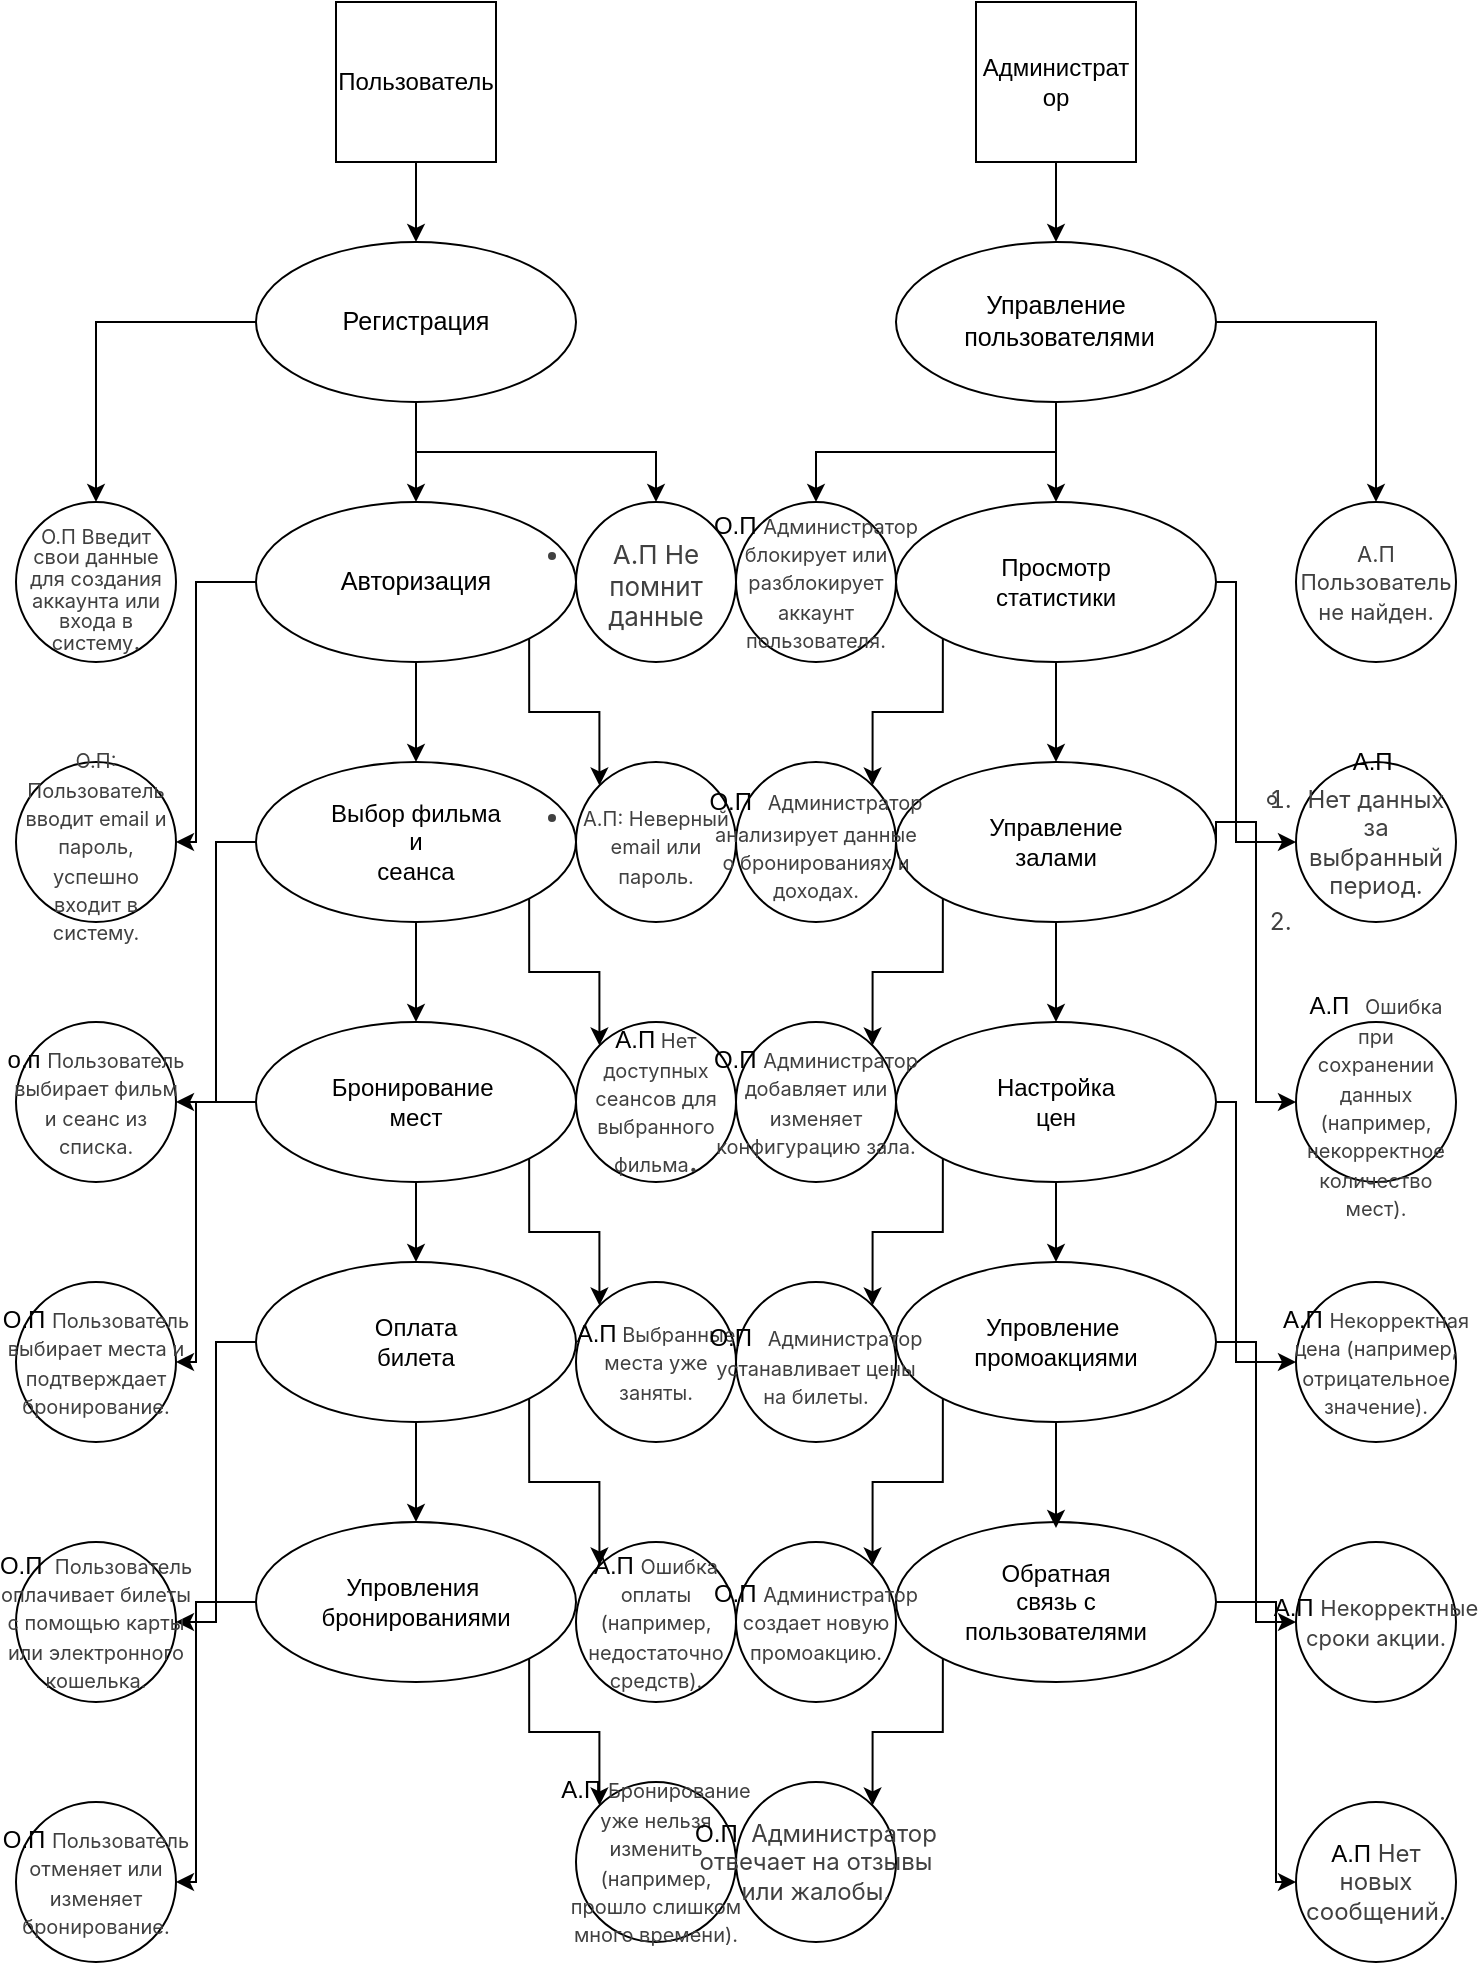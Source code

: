 <mxfile version="26.0.16">
  <diagram name="Страница — 1" id="d5ncUPp-Y7stNYp6Yt5m">
    <mxGraphModel dx="1716" dy="426" grid="1" gridSize="10" guides="1" tooltips="1" connect="1" arrows="1" fold="1" page="1" pageScale="1" pageWidth="827" pageHeight="1169" math="0" shadow="0">
      <root>
        <mxCell id="0" />
        <mxCell id="1" parent="0" />
        <mxCell id="gx5n5uFEGj_IMHzRLxVu-51" style="edgeStyle=orthogonalEdgeStyle;rounded=0;orthogonalLoop=1;jettySize=auto;html=1;exitX=0.5;exitY=1;exitDx=0;exitDy=0;entryX=0.5;entryY=0;entryDx=0;entryDy=0;align=center;" edge="1" parent="1" source="gx5n5uFEGj_IMHzRLxVu-30" target="gx5n5uFEGj_IMHzRLxVu-32">
          <mxGeometry relative="1" as="geometry" />
        </mxCell>
        <mxCell id="gx5n5uFEGj_IMHzRLxVu-30" value="Пользователь" style="whiteSpace=wrap;html=1;aspect=fixed;" vertex="1" parent="1">
          <mxGeometry x="40" y="20" width="80" height="80" as="geometry" />
        </mxCell>
        <mxCell id="gx5n5uFEGj_IMHzRLxVu-58" style="edgeStyle=orthogonalEdgeStyle;rounded=0;orthogonalLoop=1;jettySize=auto;html=1;exitX=0.5;exitY=1;exitDx=0;exitDy=0;entryX=0.5;entryY=0;entryDx=0;entryDy=0;align=center;" edge="1" parent="1" source="gx5n5uFEGj_IMHzRLxVu-31" target="gx5n5uFEGj_IMHzRLxVu-33">
          <mxGeometry relative="1" as="geometry" />
        </mxCell>
        <mxCell id="gx5n5uFEGj_IMHzRLxVu-31" value="Администрат&lt;div&gt;ор&lt;/div&gt;" style="whiteSpace=wrap;html=1;aspect=fixed;" vertex="1" parent="1">
          <mxGeometry x="360" y="20" width="80" height="80" as="geometry" />
        </mxCell>
        <mxCell id="gx5n5uFEGj_IMHzRLxVu-52" style="edgeStyle=orthogonalEdgeStyle;rounded=0;orthogonalLoop=1;jettySize=auto;html=1;exitX=0.5;exitY=1;exitDx=0;exitDy=0;align=center;" edge="1" parent="1" source="gx5n5uFEGj_IMHzRLxVu-32" target="gx5n5uFEGj_IMHzRLxVu-34">
          <mxGeometry relative="1" as="geometry" />
        </mxCell>
        <mxCell id="gx5n5uFEGj_IMHzRLxVu-90" style="edgeStyle=orthogonalEdgeStyle;rounded=0;orthogonalLoop=1;jettySize=auto;html=1;entryX=0.5;entryY=0;entryDx=0;entryDy=0;align=center;" edge="1" parent="1" source="gx5n5uFEGj_IMHzRLxVu-32" target="gx5n5uFEGj_IMHzRLxVu-69">
          <mxGeometry relative="1" as="geometry" />
        </mxCell>
        <mxCell id="gx5n5uFEGj_IMHzRLxVu-91" style="edgeStyle=orthogonalEdgeStyle;rounded=0;orthogonalLoop=1;jettySize=auto;html=1;entryX=0.5;entryY=0;entryDx=0;entryDy=0;align=center;" edge="1" parent="1" source="gx5n5uFEGj_IMHzRLxVu-32" target="gx5n5uFEGj_IMHzRLxVu-68">
          <mxGeometry relative="1" as="geometry" />
        </mxCell>
        <mxCell id="gx5n5uFEGj_IMHzRLxVu-32" value="&lt;pre style=&quot;font-family: var(--ds-font-family-code); overflow: auto; padding: calc(var(--ds-md-zoom)*8px)calc(var(--ds-md-zoom)*12px); text-wrap-mode: wrap; word-break: break-all; font-size: 12.573px; margin-top: 0px !important; margin-bottom: 0px !important;&quot;&gt;&lt;font style=&quot;color: rgb(0, 0, 0);&quot;&gt;Регистрация&lt;/font&gt;&lt;/pre&gt;" style="ellipse;whiteSpace=wrap;html=1;align=center;" vertex="1" parent="1">
          <mxGeometry y="140" width="160" height="80" as="geometry" />
        </mxCell>
        <mxCell id="gx5n5uFEGj_IMHzRLxVu-59" style="edgeStyle=orthogonalEdgeStyle;rounded=0;orthogonalLoop=1;jettySize=auto;html=1;exitX=0.5;exitY=1;exitDx=0;exitDy=0;entryX=0.5;entryY=0;entryDx=0;entryDy=0;align=center;" edge="1" parent="1" source="gx5n5uFEGj_IMHzRLxVu-33" target="gx5n5uFEGj_IMHzRLxVu-35">
          <mxGeometry relative="1" as="geometry" />
        </mxCell>
        <mxCell id="gx5n5uFEGj_IMHzRLxVu-92" style="edgeStyle=orthogonalEdgeStyle;rounded=0;orthogonalLoop=1;jettySize=auto;html=1;entryX=0.5;entryY=0;entryDx=0;entryDy=0;align=center;" edge="1" parent="1" source="gx5n5uFEGj_IMHzRLxVu-33" target="gx5n5uFEGj_IMHzRLxVu-70">
          <mxGeometry relative="1" as="geometry" />
        </mxCell>
        <mxCell id="gx5n5uFEGj_IMHzRLxVu-93" style="edgeStyle=orthogonalEdgeStyle;rounded=0;orthogonalLoop=1;jettySize=auto;html=1;entryX=0.5;entryY=0;entryDx=0;entryDy=0;align=center;" edge="1" parent="1" source="gx5n5uFEGj_IMHzRLxVu-33" target="gx5n5uFEGj_IMHzRLxVu-72">
          <mxGeometry relative="1" as="geometry" />
        </mxCell>
        <mxCell id="gx5n5uFEGj_IMHzRLxVu-33" value="&lt;pre style=&quot;font-family: var(--ds-font-family-code); overflow: auto; padding: calc(var(--ds-md-zoom)*8px)calc(var(--ds-md-zoom)*12px); text-wrap-mode: wrap; word-break: break-all; font-size: 12.573px; margin-top: 0px !important; margin-bottom: 0px !important;&quot;&gt;&lt;pre style=&quot;font-family: var(--ds-font-family-code); overflow: auto; padding: calc(var(--ds-md-zoom)*8px)calc(var(--ds-md-zoom)*12px); text-wrap-mode: wrap; word-break: break-all; margin-top: 0px !important; margin-bottom: 0px !important;&quot;&gt;&lt;font style=&quot;color: rgb(0, 0, 0);&quot;&gt;Управление&lt;/font&gt;&lt;/pre&gt;&lt;pre style=&quot;font-family: var(--ds-font-family-code); overflow: auto; padding: calc(var(--ds-md-zoom)*8px)calc(var(--ds-md-zoom)*12px); text-wrap-mode: wrap; word-break: break-all; margin-top: 0px !important; margin-bottom: 0px !important;&quot;&gt;&lt;font style=&quot;color: rgb(0, 0, 0);&quot;&gt; пользователями&lt;/font&gt;&lt;/pre&gt;&lt;/pre&gt;" style="ellipse;whiteSpace=wrap;html=1;align=center;" vertex="1" parent="1">
          <mxGeometry x="320" y="140" width="160" height="80" as="geometry" />
        </mxCell>
        <mxCell id="gx5n5uFEGj_IMHzRLxVu-55" style="edgeStyle=orthogonalEdgeStyle;rounded=0;orthogonalLoop=1;jettySize=auto;html=1;exitX=0.5;exitY=1;exitDx=0;exitDy=0;entryX=0.5;entryY=0;entryDx=0;entryDy=0;align=center;" edge="1" parent="1" source="gx5n5uFEGj_IMHzRLxVu-34" target="gx5n5uFEGj_IMHzRLxVu-36">
          <mxGeometry relative="1" as="geometry" />
        </mxCell>
        <mxCell id="gx5n5uFEGj_IMHzRLxVu-94" style="edgeStyle=orthogonalEdgeStyle;rounded=0;orthogonalLoop=1;jettySize=auto;html=1;entryX=1;entryY=0.5;entryDx=0;entryDy=0;align=center;" edge="1" parent="1" source="gx5n5uFEGj_IMHzRLxVu-34" target="gx5n5uFEGj_IMHzRLxVu-71">
          <mxGeometry relative="1" as="geometry">
            <Array as="points">
              <mxPoint x="-30" y="310" />
              <mxPoint x="-30" y="440" />
            </Array>
          </mxGeometry>
        </mxCell>
        <mxCell id="gx5n5uFEGj_IMHzRLxVu-97" style="edgeStyle=orthogonalEdgeStyle;rounded=0;orthogonalLoop=1;jettySize=auto;html=1;exitX=1;exitY=1;exitDx=0;exitDy=0;entryX=0;entryY=0;entryDx=0;entryDy=0;align=center;" edge="1" parent="1" source="gx5n5uFEGj_IMHzRLxVu-34" target="gx5n5uFEGj_IMHzRLxVu-74">
          <mxGeometry relative="1" as="geometry" />
        </mxCell>
        <mxCell id="gx5n5uFEGj_IMHzRLxVu-34" value="&lt;pre style=&quot;font-family: var(--ds-font-family-code); overflow: auto; padding: calc(var(--ds-md-zoom)*8px)calc(var(--ds-md-zoom)*12px); text-wrap-mode: wrap; word-break: break-all; font-size: 12.573px; margin-top: 0px !important; margin-bottom: 0px !important;&quot;&gt;&lt;font&gt;Авторизация&lt;/font&gt;&lt;/pre&gt;" style="ellipse;whiteSpace=wrap;html=1;align=center;" vertex="1" parent="1">
          <mxGeometry y="270" width="160" height="80" as="geometry" />
        </mxCell>
        <mxCell id="gx5n5uFEGj_IMHzRLxVu-61" style="edgeStyle=orthogonalEdgeStyle;rounded=0;orthogonalLoop=1;jettySize=auto;html=1;exitX=0.5;exitY=1;exitDx=0;exitDy=0;entryX=0.5;entryY=0;entryDx=0;entryDy=0;align=center;" edge="1" parent="1" source="gx5n5uFEGj_IMHzRLxVu-35" target="gx5n5uFEGj_IMHzRLxVu-37">
          <mxGeometry relative="1" as="geometry" />
        </mxCell>
        <mxCell id="gx5n5uFEGj_IMHzRLxVu-108" style="edgeStyle=orthogonalEdgeStyle;rounded=0;orthogonalLoop=1;jettySize=auto;html=1;exitX=0;exitY=1;exitDx=0;exitDy=0;entryX=1;entryY=0;entryDx=0;entryDy=0;align=center;" edge="1" parent="1" source="gx5n5uFEGj_IMHzRLxVu-35" target="gx5n5uFEGj_IMHzRLxVu-75">
          <mxGeometry relative="1" as="geometry" />
        </mxCell>
        <mxCell id="gx5n5uFEGj_IMHzRLxVu-109" style="edgeStyle=orthogonalEdgeStyle;rounded=0;orthogonalLoop=1;jettySize=auto;html=1;entryX=0;entryY=0.5;entryDx=0;entryDy=0;align=center;" edge="1" parent="1" source="gx5n5uFEGj_IMHzRLxVu-35" target="gx5n5uFEGj_IMHzRLxVu-73">
          <mxGeometry relative="1" as="geometry">
            <Array as="points">
              <mxPoint x="490" y="310" />
              <mxPoint x="490" y="440" />
            </Array>
          </mxGeometry>
        </mxCell>
        <mxCell id="gx5n5uFEGj_IMHzRLxVu-35" value="Просмотр&lt;div&gt;статистики&lt;/div&gt;" style="ellipse;whiteSpace=wrap;html=1;align=center;" vertex="1" parent="1">
          <mxGeometry x="320" y="270" width="160" height="80" as="geometry" />
        </mxCell>
        <mxCell id="gx5n5uFEGj_IMHzRLxVu-56" style="edgeStyle=orthogonalEdgeStyle;rounded=0;orthogonalLoop=1;jettySize=auto;html=1;exitX=0.5;exitY=1;exitDx=0;exitDy=0;align=center;" edge="1" parent="1" source="gx5n5uFEGj_IMHzRLxVu-36" target="gx5n5uFEGj_IMHzRLxVu-38">
          <mxGeometry relative="1" as="geometry" />
        </mxCell>
        <mxCell id="gx5n5uFEGj_IMHzRLxVu-98" style="edgeStyle=orthogonalEdgeStyle;rounded=0;orthogonalLoop=1;jettySize=auto;html=1;exitX=1;exitY=1;exitDx=0;exitDy=0;entryX=0;entryY=0;entryDx=0;entryDy=0;align=center;" edge="1" parent="1" source="gx5n5uFEGj_IMHzRLxVu-36" target="gx5n5uFEGj_IMHzRLxVu-76">
          <mxGeometry relative="1" as="geometry" />
        </mxCell>
        <mxCell id="gx5n5uFEGj_IMHzRLxVu-99" style="edgeStyle=orthogonalEdgeStyle;rounded=0;orthogonalLoop=1;jettySize=auto;html=1;exitX=0;exitY=0.5;exitDx=0;exitDy=0;entryX=1;entryY=0.5;entryDx=0;entryDy=0;align=center;" edge="1" parent="1" source="gx5n5uFEGj_IMHzRLxVu-36" target="gx5n5uFEGj_IMHzRLxVu-82">
          <mxGeometry relative="1" as="geometry" />
        </mxCell>
        <mxCell id="gx5n5uFEGj_IMHzRLxVu-36" value="Выбор фильма&lt;div&gt;и&lt;/div&gt;&lt;div&gt;сеанса&lt;/div&gt;" style="ellipse;whiteSpace=wrap;html=1;align=center;" vertex="1" parent="1">
          <mxGeometry y="400" width="160" height="80" as="geometry" />
        </mxCell>
        <mxCell id="gx5n5uFEGj_IMHzRLxVu-57" style="edgeStyle=orthogonalEdgeStyle;rounded=0;orthogonalLoop=1;jettySize=auto;html=1;exitX=0.5;exitY=1;exitDx=0;exitDy=0;entryX=0.5;entryY=0;entryDx=0;entryDy=0;align=center;" edge="1" parent="1" source="gx5n5uFEGj_IMHzRLxVu-37" target="gx5n5uFEGj_IMHzRLxVu-39">
          <mxGeometry relative="1" as="geometry" />
        </mxCell>
        <mxCell id="gx5n5uFEGj_IMHzRLxVu-110" style="edgeStyle=orthogonalEdgeStyle;rounded=0;orthogonalLoop=1;jettySize=auto;html=1;exitX=0;exitY=1;exitDx=0;exitDy=0;entryX=1;entryY=0;entryDx=0;entryDy=0;align=center;" edge="1" parent="1" source="gx5n5uFEGj_IMHzRLxVu-37" target="gx5n5uFEGj_IMHzRLxVu-77">
          <mxGeometry relative="1" as="geometry" />
        </mxCell>
        <mxCell id="gx5n5uFEGj_IMHzRLxVu-111" style="edgeStyle=orthogonalEdgeStyle;rounded=0;orthogonalLoop=1;jettySize=auto;html=1;entryX=0;entryY=0.5;entryDx=0;entryDy=0;align=center;exitX=1;exitY=0.5;exitDx=0;exitDy=0;" edge="1" parent="1" source="gx5n5uFEGj_IMHzRLxVu-37" target="gx5n5uFEGj_IMHzRLxVu-86">
          <mxGeometry relative="1" as="geometry">
            <Array as="points">
              <mxPoint x="480" y="430" />
              <mxPoint x="500" y="430" />
              <mxPoint x="500" y="570" />
            </Array>
          </mxGeometry>
        </mxCell>
        <mxCell id="gx5n5uFEGj_IMHzRLxVu-37" value="Управление&lt;div&gt;залами&lt;/div&gt;" style="ellipse;whiteSpace=wrap;html=1;align=center;" vertex="1" parent="1">
          <mxGeometry x="320" y="400" width="160" height="80" as="geometry" />
        </mxCell>
        <mxCell id="gx5n5uFEGj_IMHzRLxVu-62" style="edgeStyle=orthogonalEdgeStyle;rounded=0;orthogonalLoop=1;jettySize=auto;html=1;exitX=0.5;exitY=1;exitDx=0;exitDy=0;entryX=0.5;entryY=0;entryDx=0;entryDy=0;align=center;" edge="1" parent="1" source="gx5n5uFEGj_IMHzRLxVu-38" target="gx5n5uFEGj_IMHzRLxVu-40">
          <mxGeometry relative="1" as="geometry" />
        </mxCell>
        <mxCell id="gx5n5uFEGj_IMHzRLxVu-100" style="edgeStyle=orthogonalEdgeStyle;rounded=0;orthogonalLoop=1;jettySize=auto;html=1;entryX=1;entryY=0.5;entryDx=0;entryDy=0;align=center;" edge="1" parent="1" source="gx5n5uFEGj_IMHzRLxVu-38" target="gx5n5uFEGj_IMHzRLxVu-83">
          <mxGeometry relative="1" as="geometry">
            <Array as="points">
              <mxPoint x="-30" y="570" />
              <mxPoint x="-30" y="700" />
            </Array>
          </mxGeometry>
        </mxCell>
        <mxCell id="gx5n5uFEGj_IMHzRLxVu-101" style="edgeStyle=orthogonalEdgeStyle;rounded=0;orthogonalLoop=1;jettySize=auto;html=1;exitX=1;exitY=1;exitDx=0;exitDy=0;entryX=0;entryY=0;entryDx=0;entryDy=0;align=center;" edge="1" parent="1" source="gx5n5uFEGj_IMHzRLxVu-38" target="gx5n5uFEGj_IMHzRLxVu-78">
          <mxGeometry relative="1" as="geometry" />
        </mxCell>
        <mxCell id="gx5n5uFEGj_IMHzRLxVu-38" value="Бронирование&amp;nbsp;&lt;div&gt;мест&lt;/div&gt;" style="ellipse;whiteSpace=wrap;html=1;align=center;" vertex="1" parent="1">
          <mxGeometry y="530" width="160" height="80" as="geometry" />
        </mxCell>
        <mxCell id="gx5n5uFEGj_IMHzRLxVu-63" style="edgeStyle=orthogonalEdgeStyle;rounded=0;orthogonalLoop=1;jettySize=auto;html=1;exitX=0.5;exitY=1;exitDx=0;exitDy=0;align=center;" edge="1" parent="1" source="gx5n5uFEGj_IMHzRLxVu-39" target="gx5n5uFEGj_IMHzRLxVu-41">
          <mxGeometry relative="1" as="geometry" />
        </mxCell>
        <mxCell id="gx5n5uFEGj_IMHzRLxVu-112" style="edgeStyle=orthogonalEdgeStyle;rounded=0;orthogonalLoop=1;jettySize=auto;html=1;exitX=0;exitY=1;exitDx=0;exitDy=0;entryX=1;entryY=0;entryDx=0;entryDy=0;align=center;" edge="1" parent="1" source="gx5n5uFEGj_IMHzRLxVu-39" target="gx5n5uFEGj_IMHzRLxVu-79">
          <mxGeometry relative="1" as="geometry" />
        </mxCell>
        <mxCell id="gx5n5uFEGj_IMHzRLxVu-113" style="edgeStyle=orthogonalEdgeStyle;rounded=0;orthogonalLoop=1;jettySize=auto;html=1;entryX=0;entryY=0.5;entryDx=0;entryDy=0;align=center;" edge="1" parent="1" source="gx5n5uFEGj_IMHzRLxVu-39" target="gx5n5uFEGj_IMHzRLxVu-87">
          <mxGeometry relative="1" as="geometry">
            <Array as="points">
              <mxPoint x="490" y="570" />
              <mxPoint x="490" y="700" />
            </Array>
          </mxGeometry>
        </mxCell>
        <mxCell id="gx5n5uFEGj_IMHzRLxVu-39" value="Настройка&lt;div&gt;цен&lt;/div&gt;" style="ellipse;whiteSpace=wrap;html=1;align=center;" vertex="1" parent="1">
          <mxGeometry x="320" y="530" width="160" height="80" as="geometry" />
        </mxCell>
        <mxCell id="gx5n5uFEGj_IMHzRLxVu-64" style="edgeStyle=orthogonalEdgeStyle;rounded=0;orthogonalLoop=1;jettySize=auto;html=1;exitX=0.5;exitY=1;exitDx=0;exitDy=0;entryX=0.5;entryY=0;entryDx=0;entryDy=0;align=center;" edge="1" parent="1" source="gx5n5uFEGj_IMHzRLxVu-40" target="gx5n5uFEGj_IMHzRLxVu-42">
          <mxGeometry relative="1" as="geometry" />
        </mxCell>
        <mxCell id="gx5n5uFEGj_IMHzRLxVu-102" style="edgeStyle=orthogonalEdgeStyle;rounded=0;orthogonalLoop=1;jettySize=auto;html=1;entryX=1;entryY=0.5;entryDx=0;entryDy=0;align=center;" edge="1" parent="1" source="gx5n5uFEGj_IMHzRLxVu-40" target="gx5n5uFEGj_IMHzRLxVu-84">
          <mxGeometry relative="1" as="geometry" />
        </mxCell>
        <mxCell id="gx5n5uFEGj_IMHzRLxVu-103" style="edgeStyle=orthogonalEdgeStyle;rounded=0;orthogonalLoop=1;jettySize=auto;html=1;exitX=1;exitY=1;exitDx=0;exitDy=0;entryX=0;entryY=0;entryDx=0;entryDy=0;align=center;" edge="1" parent="1" source="gx5n5uFEGj_IMHzRLxVu-40" target="gx5n5uFEGj_IMHzRLxVu-80">
          <mxGeometry relative="1" as="geometry" />
        </mxCell>
        <mxCell id="gx5n5uFEGj_IMHzRLxVu-40" value="Оплата&lt;div&gt;билета&lt;/div&gt;" style="ellipse;whiteSpace=wrap;html=1;align=center;" vertex="1" parent="1">
          <mxGeometry y="650" width="160" height="80" as="geometry" />
        </mxCell>
        <mxCell id="gx5n5uFEGj_IMHzRLxVu-114" style="edgeStyle=orthogonalEdgeStyle;rounded=0;orthogonalLoop=1;jettySize=auto;html=1;exitX=0;exitY=1;exitDx=0;exitDy=0;entryX=1;entryY=0;entryDx=0;entryDy=0;align=center;" edge="1" parent="1" source="gx5n5uFEGj_IMHzRLxVu-41" target="gx5n5uFEGj_IMHzRLxVu-81">
          <mxGeometry relative="1" as="geometry" />
        </mxCell>
        <mxCell id="gx5n5uFEGj_IMHzRLxVu-115" style="edgeStyle=orthogonalEdgeStyle;rounded=0;orthogonalLoop=1;jettySize=auto;html=1;entryX=0;entryY=0.5;entryDx=0;entryDy=0;align=center;" edge="1" parent="1" source="gx5n5uFEGj_IMHzRLxVu-41" target="gx5n5uFEGj_IMHzRLxVu-88">
          <mxGeometry relative="1" as="geometry" />
        </mxCell>
        <mxCell id="gx5n5uFEGj_IMHzRLxVu-41" value="Упровление&amp;nbsp;&lt;div&gt;промоакциями&lt;/div&gt;" style="ellipse;whiteSpace=wrap;html=1;align=center;" vertex="1" parent="1">
          <mxGeometry x="320" y="650" width="160" height="80" as="geometry" />
        </mxCell>
        <mxCell id="gx5n5uFEGj_IMHzRLxVu-104" style="edgeStyle=orthogonalEdgeStyle;rounded=0;orthogonalLoop=1;jettySize=auto;html=1;entryX=1;entryY=0.5;entryDx=0;entryDy=0;align=center;" edge="1" parent="1" source="gx5n5uFEGj_IMHzRLxVu-42" target="gx5n5uFEGj_IMHzRLxVu-85">
          <mxGeometry relative="1" as="geometry">
            <Array as="points">
              <mxPoint x="-30" y="820" />
              <mxPoint x="-30" y="960" />
            </Array>
          </mxGeometry>
        </mxCell>
        <mxCell id="gx5n5uFEGj_IMHzRLxVu-107" style="edgeStyle=orthogonalEdgeStyle;rounded=0;orthogonalLoop=1;jettySize=auto;html=1;exitX=1;exitY=1;exitDx=0;exitDy=0;entryX=0;entryY=0;entryDx=0;entryDy=0;align=center;" edge="1" parent="1" source="gx5n5uFEGj_IMHzRLxVu-42" target="gx5n5uFEGj_IMHzRLxVu-105">
          <mxGeometry relative="1" as="geometry" />
        </mxCell>
        <mxCell id="gx5n5uFEGj_IMHzRLxVu-42" value="Упровления&amp;nbsp;&lt;div&gt;бронированиями&lt;/div&gt;" style="ellipse;whiteSpace=wrap;html=1;align=center;" vertex="1" parent="1">
          <mxGeometry y="780" width="160" height="80" as="geometry" />
        </mxCell>
        <mxCell id="gx5n5uFEGj_IMHzRLxVu-116" style="edgeStyle=orthogonalEdgeStyle;rounded=0;orthogonalLoop=1;jettySize=auto;html=1;exitX=0;exitY=1;exitDx=0;exitDy=0;entryX=1;entryY=0;entryDx=0;entryDy=0;align=center;" edge="1" parent="1" source="gx5n5uFEGj_IMHzRLxVu-43" target="gx5n5uFEGj_IMHzRLxVu-106">
          <mxGeometry relative="1" as="geometry" />
        </mxCell>
        <mxCell id="gx5n5uFEGj_IMHzRLxVu-117" style="edgeStyle=orthogonalEdgeStyle;rounded=0;orthogonalLoop=1;jettySize=auto;html=1;entryX=0;entryY=0.5;entryDx=0;entryDy=0;align=center;" edge="1" parent="1" source="gx5n5uFEGj_IMHzRLxVu-43" target="gx5n5uFEGj_IMHzRLxVu-89">
          <mxGeometry relative="1" as="geometry">
            <Array as="points">
              <mxPoint x="510" y="820" />
              <mxPoint x="510" y="960" />
            </Array>
          </mxGeometry>
        </mxCell>
        <mxCell id="gx5n5uFEGj_IMHzRLxVu-43" value="Обратная&lt;div&gt;связь с&lt;/div&gt;&lt;div&gt;пользователями&lt;/div&gt;" style="ellipse;whiteSpace=wrap;html=1;align=center;" vertex="1" parent="1">
          <mxGeometry x="320" y="780" width="160" height="80" as="geometry" />
        </mxCell>
        <mxCell id="gx5n5uFEGj_IMHzRLxVu-65" style="edgeStyle=orthogonalEdgeStyle;rounded=0;orthogonalLoop=1;jettySize=auto;html=1;exitX=0.5;exitY=1;exitDx=0;exitDy=0;align=center;" edge="1" parent="1" source="gx5n5uFEGj_IMHzRLxVu-41">
          <mxGeometry relative="1" as="geometry">
            <mxPoint x="400" y="783" as="targetPoint" />
            <Array as="points">
              <mxPoint x="400" y="783" />
            </Array>
          </mxGeometry>
        </mxCell>
        <mxCell id="gx5n5uFEGj_IMHzRLxVu-68" value="&lt;ul style=&quot;margin-top: 4px; margin-bottom: 0px; padding-left: calc(var(--ds-md-zoom)*24px); color: rgb(64, 64, 64); font-family: Inter, system-ui, -apple-system, BlinkMacSystemFont, &amp;quot;Segoe UI&amp;quot;, Roboto, &amp;quot;Noto Sans&amp;quot;, Ubuntu, Cantarell, &amp;quot;Helvetica Neue&amp;quot;, Oxygen, &amp;quot;Open Sans&amp;quot;, sans-serif;&quot;&gt;&lt;li style=&quot;&quot;&gt;&lt;p style=&quot;margin-top: 0px; margin-right: 0px; margin-left: 0px; line-height: 80%; margin-bottom: 0px !important;&quot;&gt;&lt;font style=&quot;font-size: 10px;&quot;&gt;О.П Введит свои данные для создания аккаунта или входа в систему&lt;/font&gt;&lt;span style=&quot;font-size: var(--ds-md-font-size);&quot;&gt;.&lt;/span&gt;&lt;/p&gt;&lt;/li&gt;&lt;/ul&gt;" style="ellipse;whiteSpace=wrap;html=1;aspect=fixed;align=center;" vertex="1" parent="1">
          <mxGeometry x="-120" y="270" width="80" height="80" as="geometry" />
        </mxCell>
        <mxCell id="gx5n5uFEGj_IMHzRLxVu-69" value="&lt;ul style=&quot;margin-top: 4px; margin-bottom: 0px; padding-left: calc(var(--ds-md-zoom)*24px); color: rgb(64, 64, 64); font-family: Inter, system-ui, -apple-system, BlinkMacSystemFont, &amp;quot;Segoe UI&amp;quot;, Roboto, &amp;quot;Noto Sans&amp;quot;, Ubuntu, Cantarell, &amp;quot;Helvetica Neue&amp;quot;, Oxygen, &amp;quot;Open Sans&amp;quot;, sans-serif;&quot;&gt;&lt;li style=&quot;margin-top: 4px;&quot;&gt;&lt;p style=&quot;margin-top: 0px; margin-right: 0px; margin-left: 0px; line-height: var(--ds-md-line-height); margin-bottom: 0px !important;&quot;&gt;&lt;font style=&quot;font-size: 13px;&quot;&gt;А.П Не помнит данные&lt;/font&gt;&lt;/p&gt;&lt;/li&gt;&lt;/ul&gt;" style="ellipse;whiteSpace=wrap;html=1;aspect=fixed;align=center;" vertex="1" parent="1">
          <mxGeometry x="160" y="270" width="80" height="80" as="geometry" />
        </mxCell>
        <mxCell id="gx5n5uFEGj_IMHzRLxVu-70" value="О.П&amp;nbsp;&lt;span style=&quot;color: rgb(64, 64, 64); font-family: Inter, system-ui, -apple-system, BlinkMacSystemFont, &amp;quot;Segoe UI&amp;quot;, Roboto, &amp;quot;Noto Sans&amp;quot;, Ubuntu, Cantarell, &amp;quot;Helvetica Neue&amp;quot;, Oxygen, &amp;quot;Open Sans&amp;quot;, sans-serif;&quot;&gt;&lt;font style=&quot;font-size: 10px;&quot;&gt;Администратор блокирует или разблокирует аккаунт пользователя.&lt;/font&gt;&lt;/span&gt;" style="ellipse;whiteSpace=wrap;html=1;aspect=fixed;align=center;" vertex="1" parent="1">
          <mxGeometry x="240" y="270" width="80" height="80" as="geometry" />
        </mxCell>
        <mxCell id="gx5n5uFEGj_IMHzRLxVu-71" value="&lt;ul style=&quot;margin-top: 4px; margin-bottom: 0px; padding-left: calc(var(--ds-md-zoom)*24px); color: rgb(64, 64, 64); font-family: Inter, system-ui, -apple-system, BlinkMacSystemFont, &amp;quot;Segoe UI&amp;quot;, Roboto, &amp;quot;Noto Sans&amp;quot;, Ubuntu, Cantarell, &amp;quot;Helvetica Neue&amp;quot;, Oxygen, &amp;quot;Open Sans&amp;quot;, sans-serif;&quot;&gt;&lt;li style=&quot;&quot;&gt;&lt;p style=&quot;margin-top: 0px; margin-right: 0px; margin-left: 0px; line-height: var(--ds-md-line-height); margin-bottom: 0px !important;&quot;&gt;&lt;font style=&quot;font-size: 10px; line-height: 90%;&quot;&gt;О.П: Пользователь вводит email и пароль, успешно входит в систему.&lt;/font&gt;&lt;/p&gt;&lt;/li&gt;&lt;/ul&gt;" style="ellipse;whiteSpace=wrap;html=1;aspect=fixed;align=center;" vertex="1" parent="1">
          <mxGeometry x="-120" y="400" width="80" height="80" as="geometry" />
        </mxCell>
        <mxCell id="gx5n5uFEGj_IMHzRLxVu-72" value="&lt;div&gt;&lt;span style=&quot;color: rgb(64, 64, 64); font-family: Inter, system-ui, -apple-system, BlinkMacSystemFont, &amp;quot;Segoe UI&amp;quot;, Roboto, &amp;quot;Noto Sans&amp;quot;, Ubuntu, Cantarell, &amp;quot;Helvetica Neue&amp;quot;, Oxygen, &amp;quot;Open Sans&amp;quot;, sans-serif;&quot;&gt;&lt;font style=&quot;font-size: 11px;&quot;&gt;А.П&lt;/font&gt;&lt;/span&gt;&lt;/div&gt;&lt;span style=&quot;color: rgb(64, 64, 64); font-family: Inter, system-ui, -apple-system, BlinkMacSystemFont, &amp;quot;Segoe UI&amp;quot;, Roboto, &amp;quot;Noto Sans&amp;quot;, Ubuntu, Cantarell, &amp;quot;Helvetica Neue&amp;quot;, Oxygen, &amp;quot;Open Sans&amp;quot;, sans-serif;&quot;&gt;&lt;font style=&quot;font-size: 11px;&quot;&gt;Пользователь не найден.&lt;/font&gt;&lt;/span&gt;" style="ellipse;whiteSpace=wrap;html=1;aspect=fixed;align=center;" vertex="1" parent="1">
          <mxGeometry x="520" y="270" width="80" height="80" as="geometry" />
        </mxCell>
        <mxCell id="gx5n5uFEGj_IMHzRLxVu-73" value="А.П&amp;nbsp;&lt;ol style=&quot;margin: calc(var(--ds-md-zoom)*12px)0; padding-left: calc(var(--ds-md-zoom)*24px); color: rgb(64, 64, 64); font-family: Inter, system-ui, -apple-system, BlinkMacSystemFont, &amp;quot;Segoe UI&amp;quot;, Roboto, &amp;quot;Noto Sans&amp;quot;, Ubuntu, Cantarell, &amp;quot;Helvetica Neue&amp;quot;, Oxygen, &amp;quot;Open Sans&amp;quot;, sans-serif;&quot; start=&quot;1&quot;&gt;&lt;li style=&quot;margin-top: 4px;&quot;&gt;&lt;ul style=&quot;margin-top: 4px; margin-bottom: 0px; padding-left: calc(var(--ds-md-zoom)*24px);&quot;&gt;&lt;li style=&quot;margin-top: 4px;&quot;&gt;&lt;p style=&quot;margin-top: 0px; margin-right: 0px; margin-left: 0px; line-height: var(--ds-md-line-height); margin-bottom: 0px !important;&quot;&gt;&lt;font&gt;Нет данных за выбранный период.&lt;/font&gt;&lt;/p&gt;&lt;/li&gt;&lt;/ul&gt;&lt;/li&gt;&lt;li style=&quot;margin-top: 4px;&quot;&gt;&lt;/li&gt;&lt;/ol&gt;" style="ellipse;whiteSpace=wrap;html=1;aspect=fixed;align=center;" vertex="1" parent="1">
          <mxGeometry x="520" y="400" width="80" height="80" as="geometry" />
        </mxCell>
        <mxCell id="gx5n5uFEGj_IMHzRLxVu-74" value="&lt;ul style=&quot;margin-top: 4px; margin-bottom: 0px; padding-left: calc(var(--ds-md-zoom)*24px); color: rgb(64, 64, 64); font-family: Inter, system-ui, -apple-system, BlinkMacSystemFont, &amp;quot;Segoe UI&amp;quot;, Roboto, &amp;quot;Noto Sans&amp;quot;, Ubuntu, Cantarell, &amp;quot;Helvetica Neue&amp;quot;, Oxygen, &amp;quot;Open Sans&amp;quot;, sans-serif;&quot;&gt;&lt;li style=&quot;margin-top: 4px;&quot;&gt;&lt;p style=&quot;margin-top: 0px; margin-right: 0px; margin-left: 0px; line-height: var(--ds-md-line-height); margin-bottom: 0px !important;&quot;&gt;&lt;font style=&quot;font-size: 10px;&quot;&gt;А.П: Неверный email или пароль.&lt;/font&gt;&lt;/p&gt;&lt;/li&gt;&lt;/ul&gt;" style="ellipse;whiteSpace=wrap;html=1;aspect=fixed;align=center;" vertex="1" parent="1">
          <mxGeometry x="160" y="400" width="80" height="80" as="geometry" />
        </mxCell>
        <mxCell id="gx5n5uFEGj_IMHzRLxVu-75" value="О.П&amp;nbsp;&lt;span style=&quot;color: rgb(64, 64, 64); font-family: Inter, system-ui, -apple-system, BlinkMacSystemFont, &amp;quot;Segoe UI&amp;quot;, Roboto, &amp;quot;Noto Sans&amp;quot;, Ubuntu, Cantarell, &amp;quot;Helvetica Neue&amp;quot;, Oxygen, &amp;quot;Open Sans&amp;quot;, sans-serif;&quot;&gt;&lt;span style=&quot;font-size: 16.002px;&quot;&gt;&amp;nbsp;&lt;/span&gt;&lt;font style=&quot;font-size: 10px;&quot;&gt;Администратор анализирует данные о бронированиях и доходах.&lt;/font&gt;&lt;/span&gt;" style="ellipse;whiteSpace=wrap;html=1;aspect=fixed;align=center;" vertex="1" parent="1">
          <mxGeometry x="240" y="400" width="80" height="80" as="geometry" />
        </mxCell>
        <mxCell id="gx5n5uFEGj_IMHzRLxVu-76" value="А.П&lt;font style=&quot;font-size: 10px;&quot;&gt;&amp;nbsp;&lt;span style=&quot;color: rgb(64, 64, 64); font-family: Inter, system-ui, -apple-system, BlinkMacSystemFont, &amp;quot;Segoe UI&amp;quot;, Roboto, &amp;quot;Noto Sans&amp;quot;, Ubuntu, Cantarell, &amp;quot;Helvetica Neue&amp;quot;, Oxygen, &amp;quot;Open Sans&amp;quot;, sans-serif;&quot;&gt;Нет доступных сеансов для выбранного фильма&lt;/span&gt;&lt;/font&gt;&lt;span style=&quot;color: rgb(64, 64, 64); font-family: Inter, system-ui, -apple-system, BlinkMacSystemFont, &amp;quot;Segoe UI&amp;quot;, Roboto, &amp;quot;Noto Sans&amp;quot;, Ubuntu, Cantarell, &amp;quot;Helvetica Neue&amp;quot;, Oxygen, &amp;quot;Open Sans&amp;quot;, sans-serif; font-size: 16.002px;&quot;&gt;.&lt;/span&gt;" style="ellipse;whiteSpace=wrap;html=1;aspect=fixed;align=center;" vertex="1" parent="1">
          <mxGeometry x="160" y="530" width="80" height="80" as="geometry" />
        </mxCell>
        <mxCell id="gx5n5uFEGj_IMHzRLxVu-77" value="О.П&amp;nbsp;&lt;span style=&quot;color: rgb(64, 64, 64); font-family: Inter, system-ui, -apple-system, BlinkMacSystemFont, &amp;quot;Segoe UI&amp;quot;, Roboto, &amp;quot;Noto Sans&amp;quot;, Ubuntu, Cantarell, &amp;quot;Helvetica Neue&amp;quot;, Oxygen, &amp;quot;Open Sans&amp;quot;, sans-serif;&quot;&gt;&lt;font style=&quot;font-size: 10px;&quot;&gt;Администратор добавляет или изменяет конфигурацию зала.&lt;/font&gt;&lt;/span&gt;" style="ellipse;whiteSpace=wrap;html=1;aspect=fixed;align=center;" vertex="1" parent="1">
          <mxGeometry x="240" y="530" width="80" height="80" as="geometry" />
        </mxCell>
        <mxCell id="gx5n5uFEGj_IMHzRLxVu-78" value="А.П&lt;font style=&quot;font-size: 10px;&quot;&gt;&amp;nbsp;&lt;span style=&quot;color: rgb(64, 64, 64); font-family: Inter, system-ui, -apple-system, BlinkMacSystemFont, &amp;quot;Segoe UI&amp;quot;, Roboto, &amp;quot;Noto Sans&amp;quot;, Ubuntu, Cantarell, &amp;quot;Helvetica Neue&amp;quot;, Oxygen, &amp;quot;Open Sans&amp;quot;, sans-serif;&quot;&gt;Выбранные места уже заняты.&lt;/span&gt;&lt;/font&gt;" style="ellipse;whiteSpace=wrap;html=1;aspect=fixed;align=center;" vertex="1" parent="1">
          <mxGeometry x="160" y="660" width="80" height="80" as="geometry" />
        </mxCell>
        <mxCell id="gx5n5uFEGj_IMHzRLxVu-79" value="О.П&amp;nbsp;&lt;span style=&quot;color: rgb(64, 64, 64); font-family: Inter, system-ui, -apple-system, BlinkMacSystemFont, &amp;quot;Segoe UI&amp;quot;, Roboto, &amp;quot;Noto Sans&amp;quot;, Ubuntu, Cantarell, &amp;quot;Helvetica Neue&amp;quot;, Oxygen, &amp;quot;Open Sans&amp;quot;, sans-serif;&quot;&gt;&lt;span style=&quot;font-size: 16.002px;&quot;&gt;&amp;nbsp;&lt;/span&gt;&lt;font style=&quot;font-size: 10px;&quot;&gt;Администратор устанавливает цены на билеты.&lt;/font&gt;&lt;/span&gt;" style="ellipse;whiteSpace=wrap;html=1;aspect=fixed;align=center;" vertex="1" parent="1">
          <mxGeometry x="240" y="660" width="80" height="80" as="geometry" />
        </mxCell>
        <mxCell id="gx5n5uFEGj_IMHzRLxVu-80" value="А.П&amp;nbsp;&lt;span style=&quot;color: rgb(64, 64, 64); font-family: Inter, system-ui, -apple-system, BlinkMacSystemFont, &amp;quot;Segoe UI&amp;quot;, Roboto, &amp;quot;Noto Sans&amp;quot;, Ubuntu, Cantarell, &amp;quot;Helvetica Neue&amp;quot;, Oxygen, &amp;quot;Open Sans&amp;quot;, sans-serif;&quot;&gt;&lt;font style=&quot;font-size: 10px;&quot;&gt;Ошибка оплаты (например, недостаточно средств).&lt;/font&gt;&lt;/span&gt;" style="ellipse;whiteSpace=wrap;html=1;aspect=fixed;align=center;" vertex="1" parent="1">
          <mxGeometry x="160" y="790" width="80" height="80" as="geometry" />
        </mxCell>
        <mxCell id="gx5n5uFEGj_IMHzRLxVu-81" value="О.П&amp;nbsp;&lt;span style=&quot;color: rgb(64, 64, 64); font-family: Inter, system-ui, -apple-system, BlinkMacSystemFont, &amp;quot;Segoe UI&amp;quot;, Roboto, &amp;quot;Noto Sans&amp;quot;, Ubuntu, Cantarell, &amp;quot;Helvetica Neue&amp;quot;, Oxygen, &amp;quot;Open Sans&amp;quot;, sans-serif;&quot;&gt;&lt;font style=&quot;font-size: 10px;&quot;&gt;Администратор создает новую промоакцию.&lt;/font&gt;&lt;/span&gt;" style="ellipse;whiteSpace=wrap;html=1;aspect=fixed;align=center;" vertex="1" parent="1">
          <mxGeometry x="240" y="790" width="80" height="80" as="geometry" />
        </mxCell>
        <mxCell id="gx5n5uFEGj_IMHzRLxVu-82" value="о.п&amp;nbsp;&lt;span style=&quot;color: rgb(64, 64, 64); font-family: Inter, system-ui, -apple-system, BlinkMacSystemFont, &amp;quot;Segoe UI&amp;quot;, Roboto, &amp;quot;Noto Sans&amp;quot;, Ubuntu, Cantarell, &amp;quot;Helvetica Neue&amp;quot;, Oxygen, &amp;quot;Open Sans&amp;quot;, sans-serif;&quot;&gt;&lt;font style=&quot;font-size: 10px;&quot;&gt;Пользователь выбирает фильм и сеанс из списка.&lt;/font&gt;&lt;/span&gt;" style="ellipse;whiteSpace=wrap;html=1;aspect=fixed;align=center;" vertex="1" parent="1">
          <mxGeometry x="-120" y="530" width="80" height="80" as="geometry" />
        </mxCell>
        <mxCell id="gx5n5uFEGj_IMHzRLxVu-83" value="О.П&amp;nbsp;&lt;span style=&quot;color: rgb(64, 64, 64); font-family: Inter, system-ui, -apple-system, BlinkMacSystemFont, &amp;quot;Segoe UI&amp;quot;, Roboto, &amp;quot;Noto Sans&amp;quot;, Ubuntu, Cantarell, &amp;quot;Helvetica Neue&amp;quot;, Oxygen, &amp;quot;Open Sans&amp;quot;, sans-serif;&quot;&gt;&lt;font style=&quot;font-size: 10px;&quot;&gt;Пользователь выбирает места и подтверждает бронирование.&lt;/font&gt;&lt;/span&gt;" style="ellipse;whiteSpace=wrap;html=1;aspect=fixed;align=center;" vertex="1" parent="1">
          <mxGeometry x="-120" y="660" width="80" height="80" as="geometry" />
        </mxCell>
        <mxCell id="gx5n5uFEGj_IMHzRLxVu-84" value="О.П&amp;nbsp;&lt;span style=&quot;color: rgb(64, 64, 64); font-family: Inter, system-ui, -apple-system, BlinkMacSystemFont, &amp;quot;Segoe UI&amp;quot;, Roboto, &amp;quot;Noto Sans&amp;quot;, Ubuntu, Cantarell, &amp;quot;Helvetica Neue&amp;quot;, Oxygen, &amp;quot;Open Sans&amp;quot;, sans-serif;&quot;&gt;&lt;font style=&quot;font-size: 10px;&quot;&gt;&amp;nbsp;Пользователь оплачивает билеты с помощью карты или электронного кошелька.&lt;/font&gt;&lt;/span&gt;" style="ellipse;whiteSpace=wrap;html=1;aspect=fixed;align=center;" vertex="1" parent="1">
          <mxGeometry x="-120" y="790" width="80" height="80" as="geometry" />
        </mxCell>
        <mxCell id="gx5n5uFEGj_IMHzRLxVu-85" value="О.П&amp;nbsp;&lt;span style=&quot;color: rgb(64, 64, 64); font-family: Inter, system-ui, -apple-system, BlinkMacSystemFont, &amp;quot;Segoe UI&amp;quot;, Roboto, &amp;quot;Noto Sans&amp;quot;, Ubuntu, Cantarell, &amp;quot;Helvetica Neue&amp;quot;, Oxygen, &amp;quot;Open Sans&amp;quot;, sans-serif;&quot;&gt;&lt;font style=&quot;font-size: 10px;&quot;&gt;Пользователь отменяет или изменяет бронирование.&lt;/font&gt;&lt;/span&gt;" style="ellipse;whiteSpace=wrap;html=1;aspect=fixed;align=center;" vertex="1" parent="1">
          <mxGeometry x="-120" y="920" width="80" height="80" as="geometry" />
        </mxCell>
        <mxCell id="gx5n5uFEGj_IMHzRLxVu-86" value="А.П&amp;nbsp;&lt;span style=&quot;color: rgb(64, 64, 64); font-family: Inter, system-ui, -apple-system, BlinkMacSystemFont, &amp;quot;Segoe UI&amp;quot;, Roboto, &amp;quot;Noto Sans&amp;quot;, Ubuntu, Cantarell, &amp;quot;Helvetica Neue&amp;quot;, Oxygen, &amp;quot;Open Sans&amp;quot;, sans-serif;&quot;&gt;&lt;span style=&quot;font-size: 16.002px;&quot;&gt;&amp;nbsp;&lt;/span&gt;&lt;font style=&quot;font-size: 10px;&quot;&gt;Ошибка при сохранении данных (например, некорректное количество мест).&lt;/font&gt;&lt;/span&gt;" style="ellipse;whiteSpace=wrap;html=1;aspect=fixed;align=center;" vertex="1" parent="1">
          <mxGeometry x="520" y="530" width="80" height="80" as="geometry" />
        </mxCell>
        <mxCell id="gx5n5uFEGj_IMHzRLxVu-87" value="А.П&amp;nbsp;&lt;span style=&quot;color: rgb(64, 64, 64); font-family: Inter, system-ui, -apple-system, BlinkMacSystemFont, &amp;quot;Segoe UI&amp;quot;, Roboto, &amp;quot;Noto Sans&amp;quot;, Ubuntu, Cantarell, &amp;quot;Helvetica Neue&amp;quot;, Oxygen, &amp;quot;Open Sans&amp;quot;, sans-serif;&quot;&gt;&lt;font style=&quot;font-size: 10px;&quot;&gt;Некорректная цена (например, отрицательное значение).&lt;/font&gt;&lt;/span&gt;" style="ellipse;whiteSpace=wrap;html=1;aspect=fixed;align=center;" vertex="1" parent="1">
          <mxGeometry x="520" y="660" width="80" height="80" as="geometry" />
        </mxCell>
        <mxCell id="gx5n5uFEGj_IMHzRLxVu-88" value="А.П&amp;nbsp;&lt;span style=&quot;color: rgb(64, 64, 64); font-family: Inter, system-ui, -apple-system, BlinkMacSystemFont, &amp;quot;Segoe UI&amp;quot;, Roboto, &amp;quot;Noto Sans&amp;quot;, Ubuntu, Cantarell, &amp;quot;Helvetica Neue&amp;quot;, Oxygen, &amp;quot;Open Sans&amp;quot;, sans-serif;&quot;&gt;&lt;font style=&quot;font-size: 11px;&quot;&gt;Некорректные сроки акции.&lt;/font&gt;&lt;/span&gt;" style="ellipse;whiteSpace=wrap;html=1;aspect=fixed;align=center;" vertex="1" parent="1">
          <mxGeometry x="520" y="790" width="80" height="80" as="geometry" />
        </mxCell>
        <mxCell id="gx5n5uFEGj_IMHzRLxVu-89" value="А.П&amp;nbsp;&lt;span style=&quot;color: rgb(64, 64, 64); font-family: Inter, system-ui, -apple-system, BlinkMacSystemFont, &amp;quot;Segoe UI&amp;quot;, Roboto, &amp;quot;Noto Sans&amp;quot;, Ubuntu, Cantarell, &amp;quot;Helvetica Neue&amp;quot;, Oxygen, &amp;quot;Open Sans&amp;quot;, sans-serif;&quot;&gt;&lt;font&gt;Нет новых сообщений.&lt;/font&gt;&lt;/span&gt;" style="ellipse;whiteSpace=wrap;html=1;aspect=fixed;align=center;" vertex="1" parent="1">
          <mxGeometry x="520" y="920" width="80" height="80" as="geometry" />
        </mxCell>
        <mxCell id="gx5n5uFEGj_IMHzRLxVu-105" value="А.П&amp;nbsp;&lt;span style=&quot;color: rgb(64, 64, 64); font-family: Inter, system-ui, -apple-system, BlinkMacSystemFont, &amp;quot;Segoe UI&amp;quot;, Roboto, &amp;quot;Noto Sans&amp;quot;, Ubuntu, Cantarell, &amp;quot;Helvetica Neue&amp;quot;, Oxygen, &amp;quot;Open Sans&amp;quot;, sans-serif;&quot;&gt;&lt;font style=&quot;font-size: 10px;&quot;&gt;Бронирование уже нельзя изменить (например, прошло слишком много времени).&lt;/font&gt;&lt;/span&gt;" style="ellipse;whiteSpace=wrap;html=1;aspect=fixed;align=center;" vertex="1" parent="1">
          <mxGeometry x="160" y="910" width="80" height="80" as="geometry" />
        </mxCell>
        <mxCell id="gx5n5uFEGj_IMHzRLxVu-106" value="О.П&amp;nbsp;&lt;span style=&quot;color: rgb(64, 64, 64); font-family: Inter, system-ui, -apple-system, BlinkMacSystemFont, &amp;quot;Segoe UI&amp;quot;, Roboto, &amp;quot;Noto Sans&amp;quot;, Ubuntu, Cantarell, &amp;quot;Helvetica Neue&amp;quot;, Oxygen, &amp;quot;Open Sans&amp;quot;, sans-serif;&quot;&gt;&lt;font&gt;&amp;nbsp;Администратор отвечает на отзывы или жалобы.&lt;/font&gt;&lt;/span&gt;" style="ellipse;whiteSpace=wrap;html=1;aspect=fixed;align=center;" vertex="1" parent="1">
          <mxGeometry x="240" y="910" width="80" height="80" as="geometry" />
        </mxCell>
      </root>
    </mxGraphModel>
  </diagram>
</mxfile>
